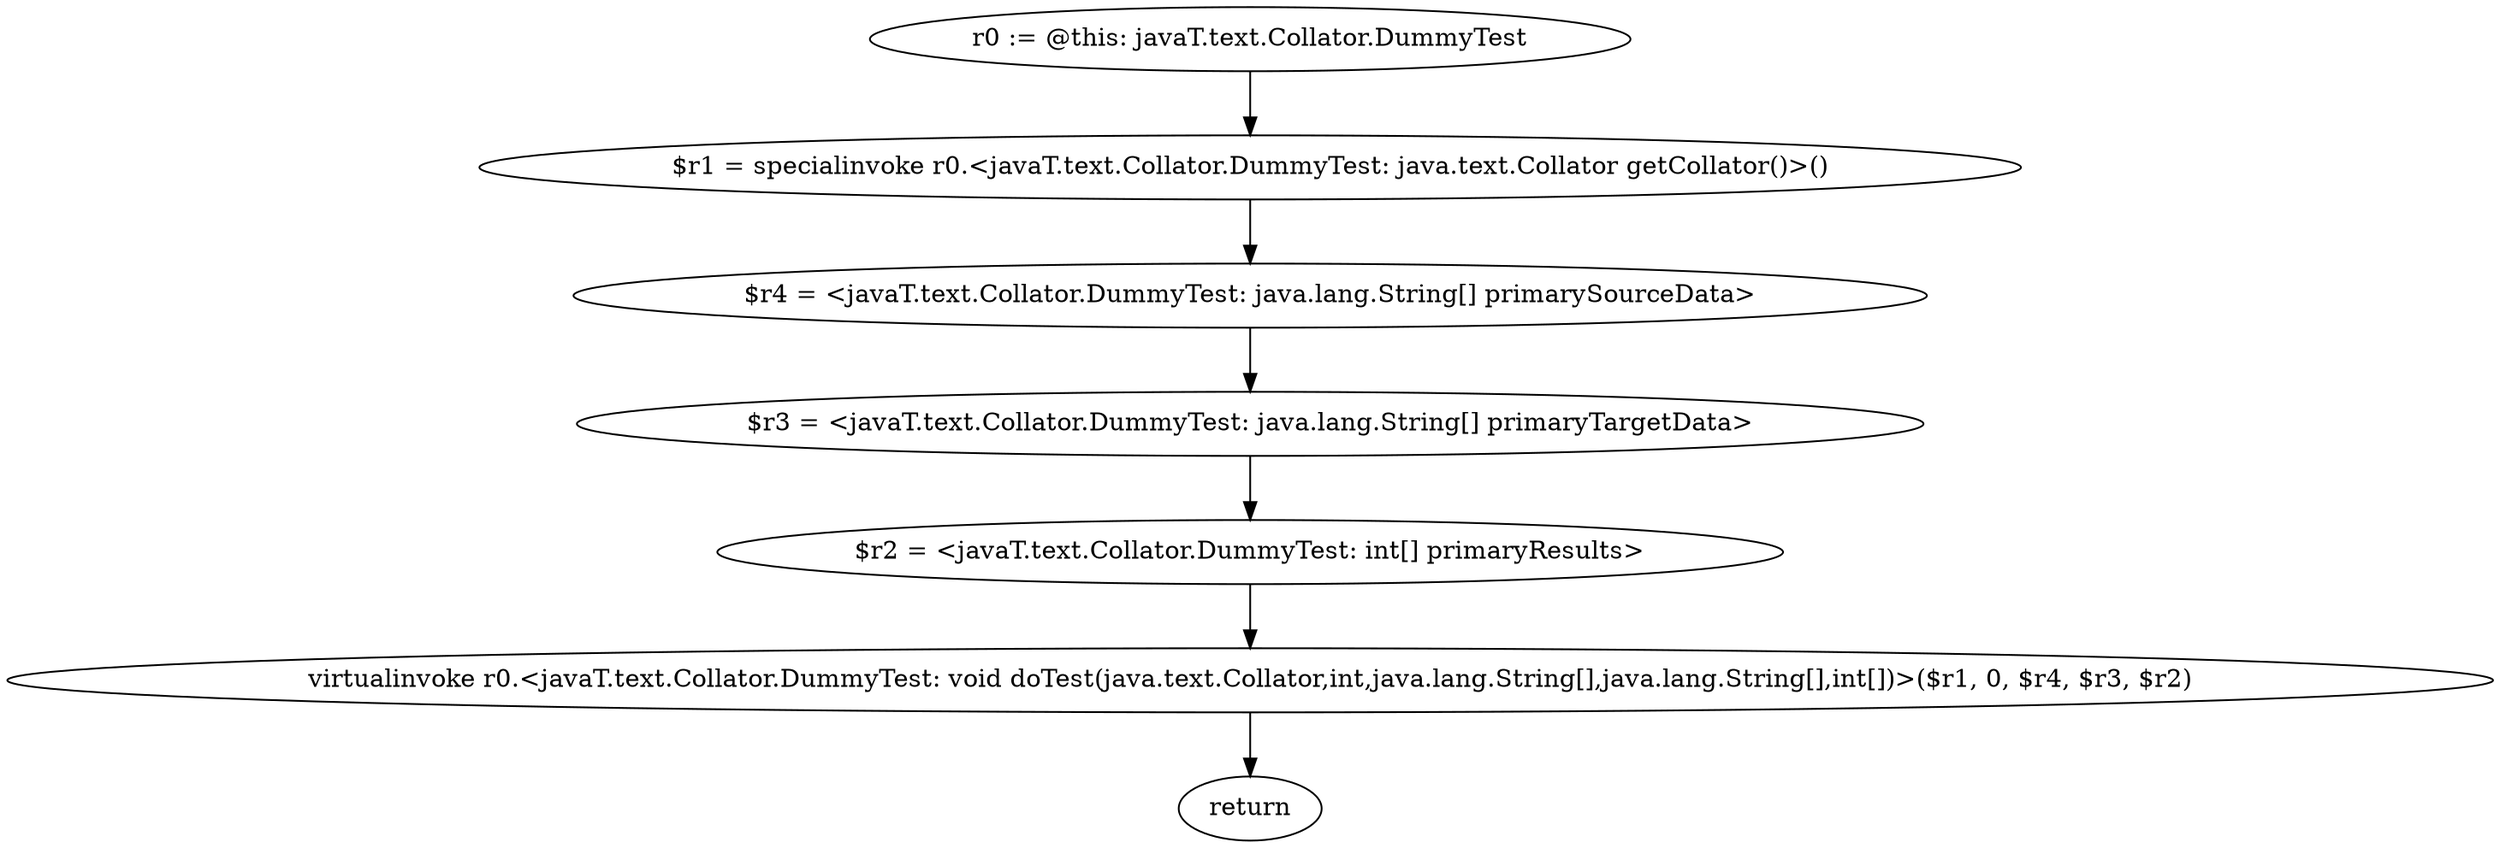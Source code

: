 digraph "unitGraph" {
    "r0 := @this: javaT.text.Collator.DummyTest"
    "$r1 = specialinvoke r0.<javaT.text.Collator.DummyTest: java.text.Collator getCollator()>()"
    "$r4 = <javaT.text.Collator.DummyTest: java.lang.String[] primarySourceData>"
    "$r3 = <javaT.text.Collator.DummyTest: java.lang.String[] primaryTargetData>"
    "$r2 = <javaT.text.Collator.DummyTest: int[] primaryResults>"
    "virtualinvoke r0.<javaT.text.Collator.DummyTest: void doTest(java.text.Collator,int,java.lang.String[],java.lang.String[],int[])>($r1, 0, $r4, $r3, $r2)"
    "return"
    "r0 := @this: javaT.text.Collator.DummyTest"->"$r1 = specialinvoke r0.<javaT.text.Collator.DummyTest: java.text.Collator getCollator()>()";
    "$r1 = specialinvoke r0.<javaT.text.Collator.DummyTest: java.text.Collator getCollator()>()"->"$r4 = <javaT.text.Collator.DummyTest: java.lang.String[] primarySourceData>";
    "$r4 = <javaT.text.Collator.DummyTest: java.lang.String[] primarySourceData>"->"$r3 = <javaT.text.Collator.DummyTest: java.lang.String[] primaryTargetData>";
    "$r3 = <javaT.text.Collator.DummyTest: java.lang.String[] primaryTargetData>"->"$r2 = <javaT.text.Collator.DummyTest: int[] primaryResults>";
    "$r2 = <javaT.text.Collator.DummyTest: int[] primaryResults>"->"virtualinvoke r0.<javaT.text.Collator.DummyTest: void doTest(java.text.Collator,int,java.lang.String[],java.lang.String[],int[])>($r1, 0, $r4, $r3, $r2)";
    "virtualinvoke r0.<javaT.text.Collator.DummyTest: void doTest(java.text.Collator,int,java.lang.String[],java.lang.String[],int[])>($r1, 0, $r4, $r3, $r2)"->"return";
}

